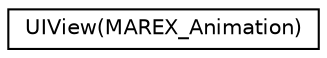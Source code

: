 digraph "类继承关系图"
{
  edge [fontname="Helvetica",fontsize="10",labelfontname="Helvetica",labelfontsize="10"];
  node [fontname="Helvetica",fontsize="10",shape=record];
  rankdir="LR";
  Node0 [label="UIView(MAREX_Animation)",height=0.2,width=0.4,color="black", fillcolor="white", style="filled",URL="$category_u_i_view_07_m_a_r_e_x___animation_08.html"];
}
